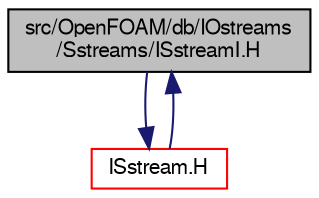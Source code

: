 digraph "src/OpenFOAM/db/IOstreams/Sstreams/ISstreamI.H"
{
  bgcolor="transparent";
  edge [fontname="FreeSans",fontsize="10",labelfontname="FreeSans",labelfontsize="10"];
  node [fontname="FreeSans",fontsize="10",shape=record];
  Node0 [label="src/OpenFOAM/db/IOstreams\l/Sstreams/ISstreamI.H",height=0.2,width=0.4,color="black", fillcolor="grey75", style="filled", fontcolor="black"];
  Node0 -> Node1 [color="midnightblue",fontsize="10",style="solid",fontname="FreeSans"];
  Node1 [label="ISstream.H",height=0.2,width=0.4,color="red",URL="$a09173.html"];
  Node1 -> Node0 [color="midnightblue",fontsize="10",style="solid",fontname="FreeSans"];
}
